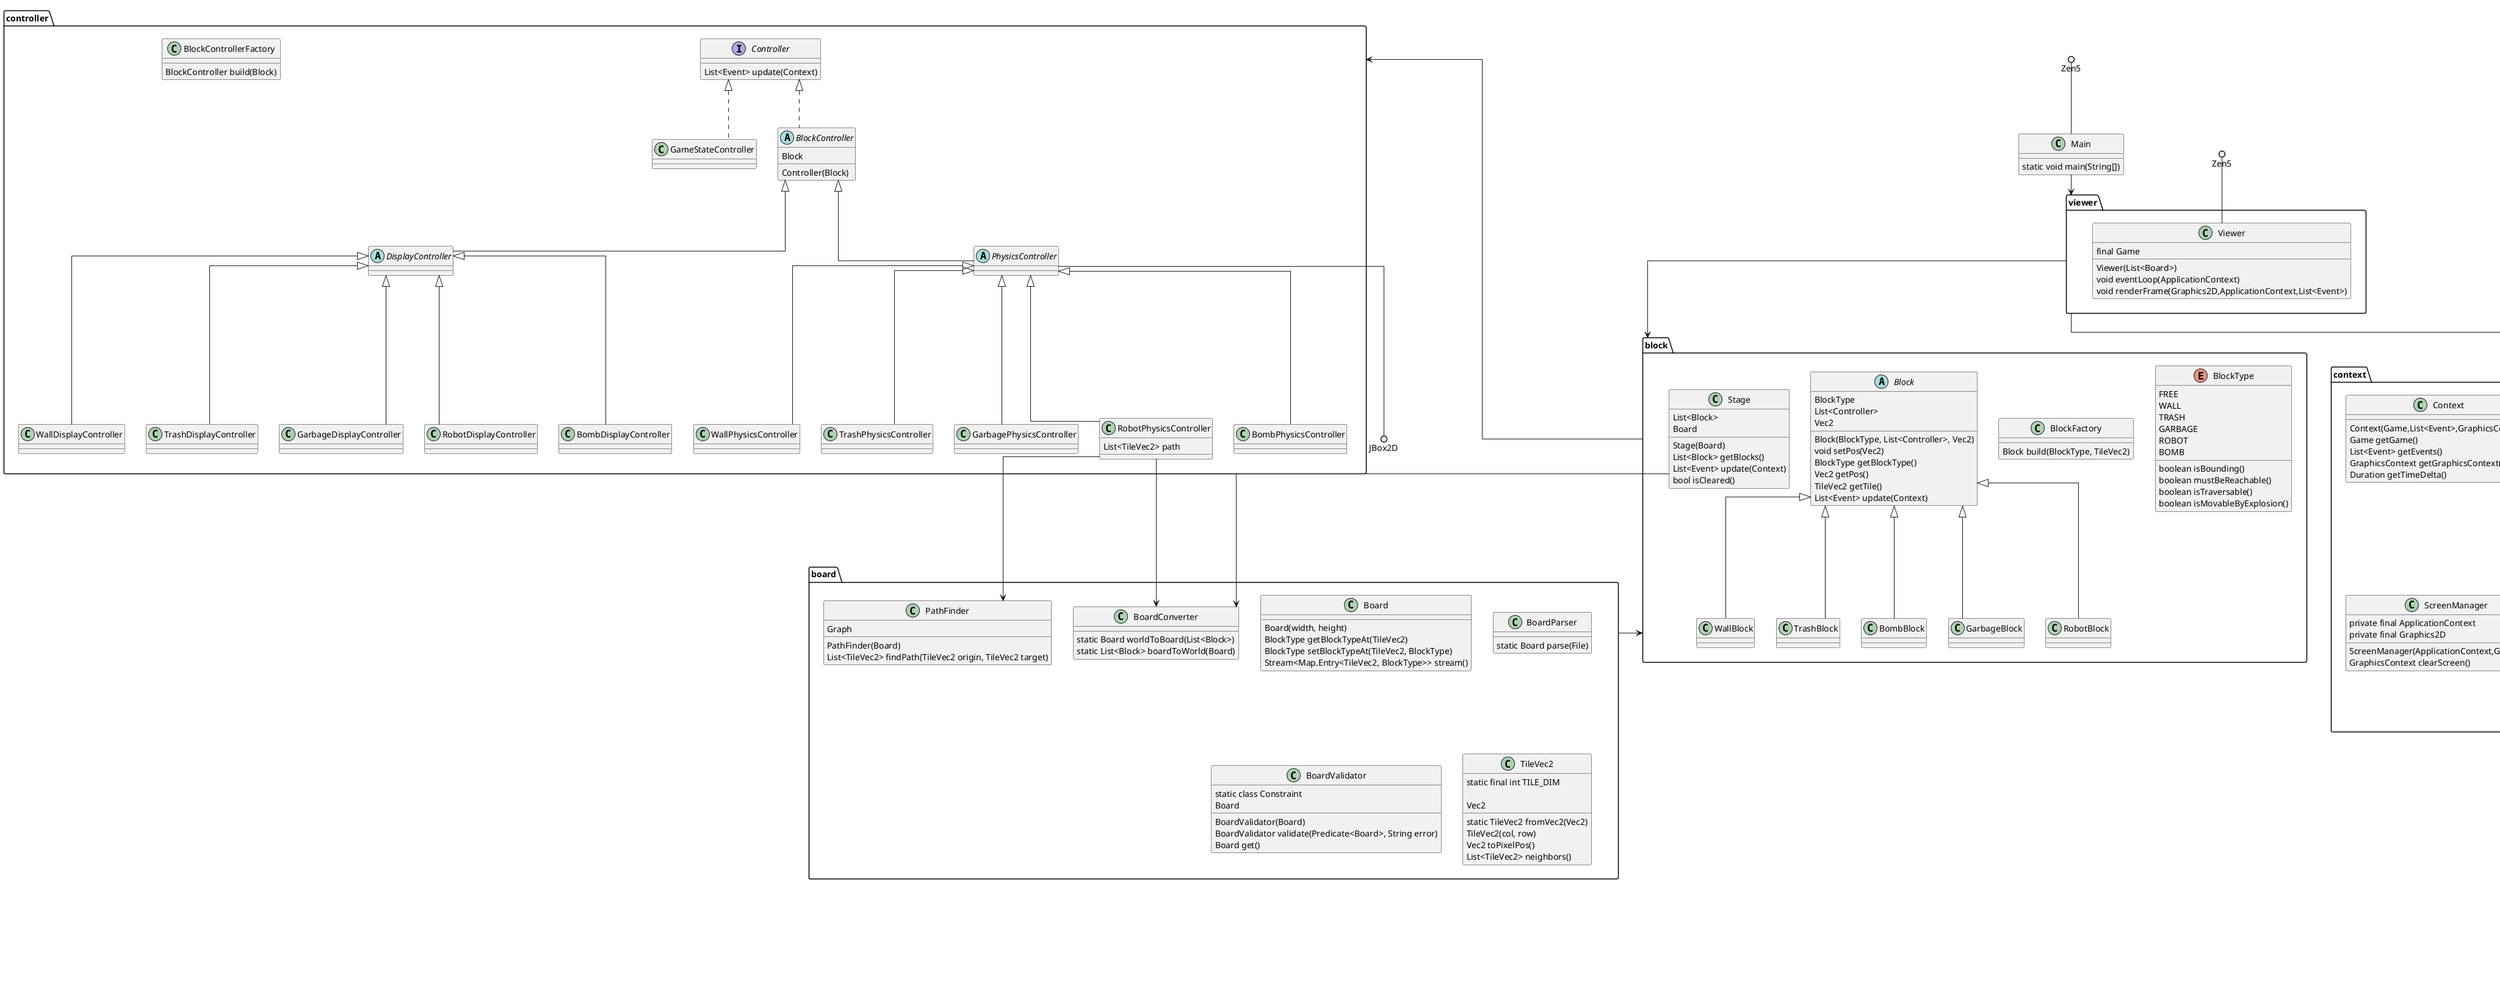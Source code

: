 @startuml

skinparam linetype ortho

class Main{
    static void main(String[])
}
package utils {
  class Matrix {
    static int getWidth(...)
    static int getHeight(...)
    static boolean isShapeValid(...)
  }
}

package viewer {
  class Viewer {
    final Game
    Viewer(List<Board>)
    void eventLoop(ApplicationContext)
    void renderFrame(Graphics2D,ApplicationContext,List<Event>)
  }
}

package context {
  class Context {
    Context(Game,List<Event>,GraphicsContext)
    Game getGame()
    List<Event> getEvents()
    GraphicsContext getGraphicsContext()
    Duration getTimeDelta()
  }

  class GraphicsContext {
    final Graphics2D
    final ScreenInfo
    paintCircle(Color, Vec2, float)
    paintSquare(Color, Vec2, float, float)
    paintString(Color, Vec2,String)
  }

  class InputHandler {
    private final ApplicationContext
    InputHandler(ApplicationContext)
    List<Event> getEvents()
  }

  class ScreenManager {
    private final ApplicationContext
    private final Graphics2D
    ScreenManager(ApplicationContext,Graphics2D)
    GraphicsContext clearScreen()
  }

  class Game {
    Stage
    final List<Controller>
    int indexBoard
    final List<Board>
    bool over
    Game(List<Board>)
    Stage getStage()
    bool isOver()
    void setOver()
    void nextStage()
    void retryStage()
    List<Event> update(Context context)
  }
}

package event {
  interface Event

  interface InputEvent implements Event
  interface GameEvent implements Event

  class DropBombEvent implements InputEvent

  class AddBombEvent implements InputEvent {
    final TileVec2
    AddBombEvent(TileVec2)
    TileVec2 getTile()
  }

  class MoveRobotEvent implements InputEvent {
    final TileVec2
    MoveRobotEvent(TileVec2)
    TileVec2 getTile()
  }

  class ConfirmEvent implements InputEvent
  class GameOverEvent implements Event


  class ExplosionEvent implements GameEvent {
    Block source
    Body source
  }
}

package board {
  class Board {
    Board(width, height)
    BlockType getBlockTypeAt(TileVec2)
    BlockType setBlockTypeAt(TileVec2, BlockType)
    Stream<Map.Entry<TileVec2, BlockType>> stream()
  }

  class BoardParser {
    static Board parse(File)
  }

  class BoardValidator {
    static class Constraint
    Board

    BoardValidator(Board)
    BoardValidator validate(Predicate<Board>, String error)
    Board get()
  }

  class BoardConverter {
    static Board worldToBoard(List<Block>)
    static List<Block> boardToWorld(Board)
  }

  class TileVec2 {
    static final int TILE_DIM
    static TileVec2 fromVec2(Vec2)

    Vec2
    TileVec2(col, row)
    Vec2 toPixelPos()
    List<TileVec2> neighbors()
  }

  class PathFinder {
    Graph

    PathFinder(Board)
    List<TileVec2> findPath(TileVec2 origin, TileVec2 target)
  }
}

package block {
  enum BlockType {
    FREE
    WALL
    TRASH
    GARBAGE
    ROBOT
    BOMB

    boolean isBounding()
    boolean mustBeReachable()
    boolean isTraversable()
    boolean isMovableByExplosion()
  }

  class BlockFactory {
    Block build(BlockType, TileVec2)
  }

  abstract class Block {
    BlockType
    List<Controller>
    Vec2

    Block(BlockType, List<Controller>, Vec2)
    void setPos(Vec2)
    BlockType getBlockType()
    Vec2 getPos()
    TileVec2 getTile()
    List<Event> update(Context)
  }

  class WallBlock extends Block
  class TrashBlock extends Block
  class BombBlock extends Block
  class GarbageBlock extends Block
  class RobotBlock extends Block

  class Stage {
    List<Block>
    Board
    Stage(Board)
    List<Block> getBlocks()
    List<Event> update(Context)
    bool isCleared()
  }
}

package controller {
  interface Controller {
    List<Event> update(Context)
  }

  abstract class BlockController implements Controller {
    Block
    Controller(Block)
  }

  class BlockControllerFactory {
    BlockController build(Block)
  }
  class GameStateController implements Controller

  abstract class PhysicsController extends BlockController
  abstract class DisplayController extends BlockController

  class WallPhysicsController extends PhysicsController
  class WallDisplayController extends DisplayController

  class TrashPhysicsController extends PhysicsController
  class TrashDisplayController extends DisplayController

  class GarbagePhysicsController extends PhysicsController
  class GarbageDisplayController extends DisplayController

  class RobotPhysicsController extends PhysicsController {
    List<TileVec2> path
  }

  class RobotDisplayController extends DisplayController

  class BombPhysicsController extends PhysicsController
  class BombDisplayController extends DisplayController
}

RobotPhysicsController --> PathFinder
RobotPhysicsController --> BoardConverter

Stage --> BoardConverter

PhysicsController --() JBox2D
Zen5 ()-- Viewer
Zen5 ()-- Main
Main --> viewer

viewer --> context
viewer --> block

context --> event

block --> controller

board --> block

@enduml

